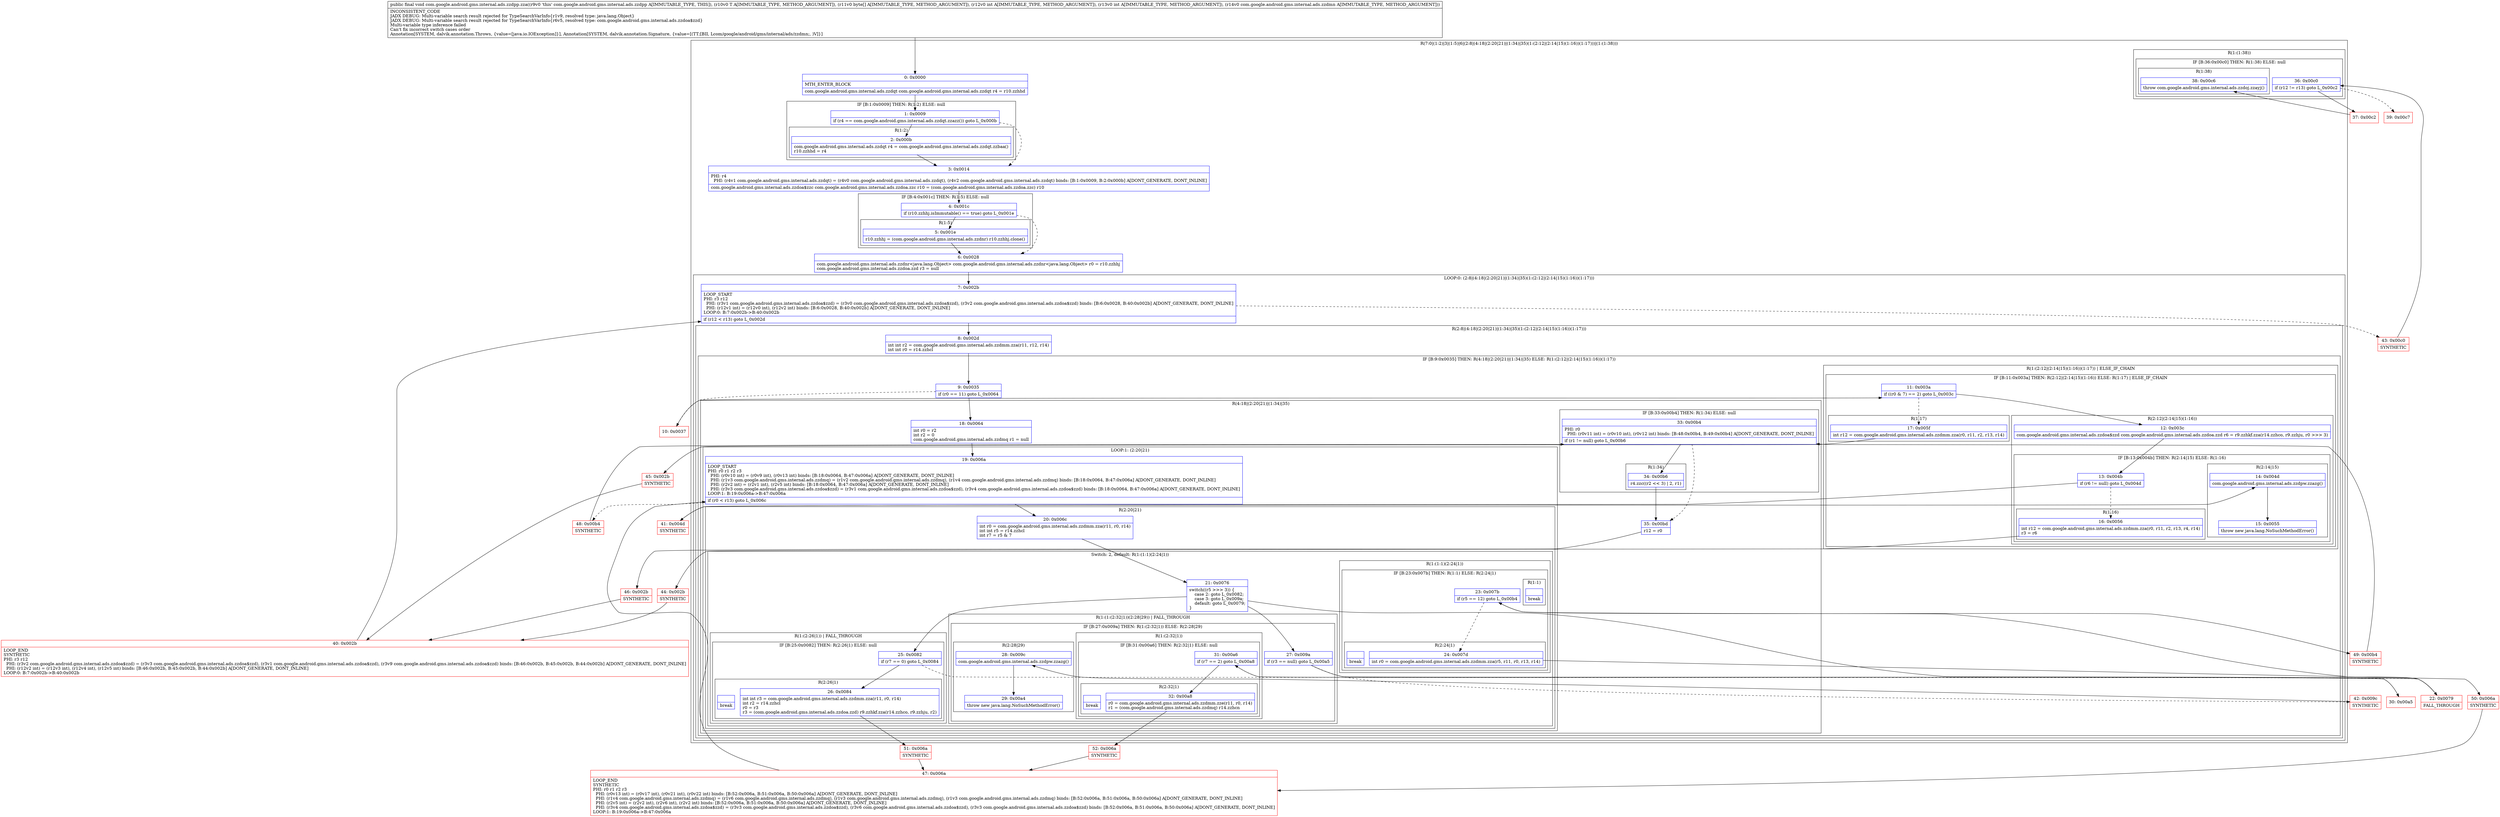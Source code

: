digraph "CFG forcom.google.android.gms.internal.ads.zzdpp.zza(Ljava\/lang\/Object;[BIILcom\/google\/android\/gms\/internal\/ads\/zzdmn;)V" {
subgraph cluster_Region_1763248525 {
label = "R(7:0|(1:2)|3|(1:5)|6|(2:8|(4:18|(2:20|21)|(1:34)|35)(1:(2:12|(2:14|15)(1:16))(1:17)))|(1:(1:38)))";
node [shape=record,color=blue];
Node_0 [shape=record,label="{0\:\ 0x0000|MTH_ENTER_BLOCK\l|com.google.android.gms.internal.ads.zzdqt com.google.android.gms.internal.ads.zzdqt r4 = r10.zzhhd\l}"];
subgraph cluster_IfRegion_1764743365 {
label = "IF [B:1:0x0009] THEN: R(1:2) ELSE: null";
node [shape=record,color=blue];
Node_1 [shape=record,label="{1\:\ 0x0009|if (r4 == com.google.android.gms.internal.ads.zzdqt.zzazz()) goto L_0x000b\l}"];
subgraph cluster_Region_1661316091 {
label = "R(1:2)";
node [shape=record,color=blue];
Node_2 [shape=record,label="{2\:\ 0x000b|com.google.android.gms.internal.ads.zzdqt r4 = com.google.android.gms.internal.ads.zzdqt.zzbaa()\lr10.zzhhd = r4\l}"];
}
}
Node_3 [shape=record,label="{3\:\ 0x0014|PHI: r4 \l  PHI: (r4v1 com.google.android.gms.internal.ads.zzdqt) = (r4v0 com.google.android.gms.internal.ads.zzdqt), (r4v2 com.google.android.gms.internal.ads.zzdqt) binds: [B:1:0x0009, B:2:0x000b] A[DONT_GENERATE, DONT_INLINE]\l|com.google.android.gms.internal.ads.zzdoa$zzc com.google.android.gms.internal.ads.zzdoa.zzc r10 = (com.google.android.gms.internal.ads.zzdoa.zzc) r10\l}"];
subgraph cluster_IfRegion_1889092360 {
label = "IF [B:4:0x001c] THEN: R(1:5) ELSE: null";
node [shape=record,color=blue];
Node_4 [shape=record,label="{4\:\ 0x001c|if (r10.zzhhj.isImmutable() == true) goto L_0x001e\l}"];
subgraph cluster_Region_1743213614 {
label = "R(1:5)";
node [shape=record,color=blue];
Node_5 [shape=record,label="{5\:\ 0x001e|r10.zzhhj = (com.google.android.gms.internal.ads.zzdnr) r10.zzhhj.clone()\l}"];
}
}
Node_6 [shape=record,label="{6\:\ 0x0028|com.google.android.gms.internal.ads.zzdnr\<java.lang.Object\> com.google.android.gms.internal.ads.zzdnr\<java.lang.Object\> r0 = r10.zzhhj\lcom.google.android.gms.internal.ads.zzdoa.zzd r3 = null\l}"];
subgraph cluster_LoopRegion_1138652921 {
label = "LOOP:0: (2:8|(4:18|(2:20|21)|(1:34)|35)(1:(2:12|(2:14|15)(1:16))(1:17)))";
node [shape=record,color=blue];
Node_7 [shape=record,label="{7\:\ 0x002b|LOOP_START\lPHI: r3 r12 \l  PHI: (r3v1 com.google.android.gms.internal.ads.zzdoa$zzd) = (r3v0 com.google.android.gms.internal.ads.zzdoa$zzd), (r3v2 com.google.android.gms.internal.ads.zzdoa$zzd) binds: [B:6:0x0028, B:40:0x002b] A[DONT_GENERATE, DONT_INLINE]\l  PHI: (r12v1 int) = (r12v0 int), (r12v2 int) binds: [B:6:0x0028, B:40:0x002b] A[DONT_GENERATE, DONT_INLINE]\lLOOP:0: B:7:0x002b\-\>B:40:0x002b\l|if (r12 \< r13) goto L_0x002d\l}"];
subgraph cluster_Region_1569760211 {
label = "R(2:8|(4:18|(2:20|21)|(1:34)|35)(1:(2:12|(2:14|15)(1:16))(1:17)))";
node [shape=record,color=blue];
Node_8 [shape=record,label="{8\:\ 0x002d|int int r2 = com.google.android.gms.internal.ads.zzdmm.zza(r11, r12, r14)\lint int r0 = r14.zzhcl\l}"];
subgraph cluster_IfRegion_1163652181 {
label = "IF [B:9:0x0035] THEN: R(4:18|(2:20|21)|(1:34)|35) ELSE: R(1:(2:12|(2:14|15)(1:16))(1:17))";
node [shape=record,color=blue];
Node_9 [shape=record,label="{9\:\ 0x0035|if (r0 == 11) goto L_0x0064\l}"];
subgraph cluster_Region_776811 {
label = "R(4:18|(2:20|21)|(1:34)|35)";
node [shape=record,color=blue];
Node_18 [shape=record,label="{18\:\ 0x0064|int r0 = r2\lint r2 = 0\lcom.google.android.gms.internal.ads.zzdmq r1 = null\l}"];
subgraph cluster_LoopRegion_1967984397 {
label = "LOOP:1: (2:20|21)";
node [shape=record,color=blue];
Node_19 [shape=record,label="{19\:\ 0x006a|LOOP_START\lPHI: r0 r1 r2 r3 \l  PHI: (r0v10 int) = (r0v9 int), (r0v13 int) binds: [B:18:0x0064, B:47:0x006a] A[DONT_GENERATE, DONT_INLINE]\l  PHI: (r1v3 com.google.android.gms.internal.ads.zzdmq) = (r1v2 com.google.android.gms.internal.ads.zzdmq), (r1v4 com.google.android.gms.internal.ads.zzdmq) binds: [B:18:0x0064, B:47:0x006a] A[DONT_GENERATE, DONT_INLINE]\l  PHI: (r2v2 int) = (r2v1 int), (r2v5 int) binds: [B:18:0x0064, B:47:0x006a] A[DONT_GENERATE, DONT_INLINE]\l  PHI: (r3v3 com.google.android.gms.internal.ads.zzdoa$zzd) = (r3v1 com.google.android.gms.internal.ads.zzdoa$zzd), (r3v4 com.google.android.gms.internal.ads.zzdoa$zzd) binds: [B:18:0x0064, B:47:0x006a] A[DONT_GENERATE, DONT_INLINE]\lLOOP:1: B:19:0x006a\-\>B:47:0x006a\l|if (r0 \< r13) goto L_0x006c\l}"];
subgraph cluster_Region_63842650 {
label = "R(2:20|21)";
node [shape=record,color=blue];
Node_20 [shape=record,label="{20\:\ 0x006c|int r0 = com.google.android.gms.internal.ads.zzdmm.zza(r11, r0, r14)\lint int r5 = r14.zzhcl\lint r7 = r5 & 7\l}"];
subgraph cluster_SwitchRegion_1954870278 {
label = "Switch: 2, default: R(1:(1:1)(2:24|1))";
node [shape=record,color=blue];
Node_21 [shape=record,label="{21\:\ 0x0076|switch((r5 \>\>\> 3)) \{\l    case 2: goto L_0x0082;\l    case 3: goto L_0x009a;\l    default: goto L_0x0079;\l\}\l}"];
subgraph cluster_Region_1528594484 {
label = "R(1:(2:26|1)) | FALL_THROUGH\l";
node [shape=record,color=blue];
subgraph cluster_IfRegion_2117814037 {
label = "IF [B:25:0x0082] THEN: R(2:26|1) ELSE: null";
node [shape=record,color=blue];
Node_25 [shape=record,label="{25\:\ 0x0082|if (r7 == 0) goto L_0x0084\l}"];
subgraph cluster_Region_840509914 {
label = "R(2:26|1)";
node [shape=record,color=blue];
Node_26 [shape=record,label="{26\:\ 0x0084|int int r3 = com.google.android.gms.internal.ads.zzdmm.zza(r11, r0, r14)\lint r2 = r14.zzhcl\lr0 = r3\lr3 = (com.google.android.gms.internal.ads.zzdoa.zzd) r9.zzhkf.zza(r14.zzhco, r9.zzhju, r2)\l}"];
Node_InsnContainer_227361420 [shape=record,label="{|break\l}"];
}
}
}
subgraph cluster_Region_64599210 {
label = "R(1:(1:(2:32|1))(2:28|29)) | FALL_THROUGH\l";
node [shape=record,color=blue];
subgraph cluster_IfRegion_1739271469 {
label = "IF [B:27:0x009a] THEN: R(1:(2:32|1)) ELSE: R(2:28|29)";
node [shape=record,color=blue];
Node_27 [shape=record,label="{27\:\ 0x009a|if (r3 == null) goto L_0x00a5\l}"];
subgraph cluster_Region_864052118 {
label = "R(1:(2:32|1))";
node [shape=record,color=blue];
subgraph cluster_IfRegion_582768529 {
label = "IF [B:31:0x00a6] THEN: R(2:32|1) ELSE: null";
node [shape=record,color=blue];
Node_31 [shape=record,label="{31\:\ 0x00a6|if (r7 == 2) goto L_0x00a8\l}"];
subgraph cluster_Region_434983986 {
label = "R(2:32|1)";
node [shape=record,color=blue];
Node_32 [shape=record,label="{32\:\ 0x00a8|r0 = com.google.android.gms.internal.ads.zzdmm.zze(r11, r0, r14)\lr1 = (com.google.android.gms.internal.ads.zzdmq) r14.zzhcn\l}"];
Node_InsnContainer_211966194 [shape=record,label="{|break\l}"];
}
}
}
subgraph cluster_Region_1801249480 {
label = "R(2:28|29)";
node [shape=record,color=blue];
Node_28 [shape=record,label="{28\:\ 0x009c|com.google.android.gms.internal.ads.zzdpw.zzazg()\l}"];
Node_29 [shape=record,label="{29\:\ 0x00a4|throw new java.lang.NoSuchMethodError()\l}"];
}
}
}
subgraph cluster_Region_636385261 {
label = "R(1:(1:1)(2:24|1))";
node [shape=record,color=blue];
subgraph cluster_IfRegion_1662195997 {
label = "IF [B:23:0x007b] THEN: R(1:1) ELSE: R(2:24|1)";
node [shape=record,color=blue];
Node_23 [shape=record,label="{23\:\ 0x007b|if (r5 == 12) goto L_0x00b4\l}"];
subgraph cluster_Region_356658197 {
label = "R(1:1)";
node [shape=record,color=blue];
Node_InsnContainer_188322695 [shape=record,label="{|break\l}"];
}
subgraph cluster_Region_1855923176 {
label = "R(2:24|1)";
node [shape=record,color=blue];
Node_24 [shape=record,label="{24\:\ 0x007d|int r0 = com.google.android.gms.internal.ads.zzdmm.zza(r5, r11, r0, r13, r14)\l}"];
Node_InsnContainer_134179466 [shape=record,label="{|break\l}"];
}
}
}
}
}
}
subgraph cluster_IfRegion_129727495 {
label = "IF [B:33:0x00b4] THEN: R(1:34) ELSE: null";
node [shape=record,color=blue];
Node_33 [shape=record,label="{33\:\ 0x00b4|PHI: r0 \l  PHI: (r0v11 int) = (r0v10 int), (r0v12 int) binds: [B:48:0x00b4, B:49:0x00b4] A[DONT_GENERATE, DONT_INLINE]\l|if (r1 != null) goto L_0x00b6\l}"];
subgraph cluster_Region_536435266 {
label = "R(1:34)";
node [shape=record,color=blue];
Node_34 [shape=record,label="{34\:\ 0x00b6|r4.zzc((r2 \<\< 3) \| 2, r1)\l}"];
}
}
Node_35 [shape=record,label="{35\:\ 0x00bd|r12 = r0\l}"];
}
subgraph cluster_Region_1366828167 {
label = "R(1:(2:12|(2:14|15)(1:16))(1:17)) | ELSE_IF_CHAIN\l";
node [shape=record,color=blue];
subgraph cluster_IfRegion_495796502 {
label = "IF [B:11:0x003a] THEN: R(2:12|(2:14|15)(1:16)) ELSE: R(1:17) | ELSE_IF_CHAIN\l";
node [shape=record,color=blue];
Node_11 [shape=record,label="{11\:\ 0x003a|if ((r0 & 7) == 2) goto L_0x003c\l}"];
subgraph cluster_Region_1124796494 {
label = "R(2:12|(2:14|15)(1:16))";
node [shape=record,color=blue];
Node_12 [shape=record,label="{12\:\ 0x003c|com.google.android.gms.internal.ads.zzdoa$zzd com.google.android.gms.internal.ads.zzdoa.zzd r6 = r9.zzhkf.zza(r14.zzhco, r9.zzhju, r0 \>\>\> 3)\l}"];
subgraph cluster_IfRegion_1909170948 {
label = "IF [B:13:0x004b] THEN: R(2:14|15) ELSE: R(1:16)";
node [shape=record,color=blue];
Node_13 [shape=record,label="{13\:\ 0x004b|if (r6 != null) goto L_0x004d\l}"];
subgraph cluster_Region_1440651321 {
label = "R(2:14|15)";
node [shape=record,color=blue];
Node_14 [shape=record,label="{14\:\ 0x004d|com.google.android.gms.internal.ads.zzdpw.zzazg()\l}"];
Node_15 [shape=record,label="{15\:\ 0x0055|throw new java.lang.NoSuchMethodError()\l}"];
}
subgraph cluster_Region_1049455953 {
label = "R(1:16)";
node [shape=record,color=blue];
Node_16 [shape=record,label="{16\:\ 0x0056|int r12 = com.google.android.gms.internal.ads.zzdmm.zza(r0, r11, r2, r13, r4, r14)\lr3 = r6\l}"];
}
}
}
subgraph cluster_Region_2074571849 {
label = "R(1:17)";
node [shape=record,color=blue];
Node_17 [shape=record,label="{17\:\ 0x005f|int r12 = com.google.android.gms.internal.ads.zzdmm.zza(r0, r11, r2, r13, r14)\l}"];
}
}
}
}
}
}
subgraph cluster_Region_305962158 {
label = "R(1:(1:38))";
node [shape=record,color=blue];
subgraph cluster_IfRegion_1852510041 {
label = "IF [B:36:0x00c0] THEN: R(1:38) ELSE: null";
node [shape=record,color=blue];
Node_36 [shape=record,label="{36\:\ 0x00c0|if (r12 != r13) goto L_0x00c2\l}"];
subgraph cluster_Region_2116506127 {
label = "R(1:38)";
node [shape=record,color=blue];
Node_38 [shape=record,label="{38\:\ 0x00c6|throw com.google.android.gms.internal.ads.zzdoj.zzayj()\l}"];
}
}
}
}
Node_10 [shape=record,color=red,label="{10\:\ 0x0037}"];
Node_22 [shape=record,color=red,label="{22\:\ 0x0079|FALL_THROUGH\l}"];
Node_30 [shape=record,color=red,label="{30\:\ 0x00a5}"];
Node_37 [shape=record,color=red,label="{37\:\ 0x00c2}"];
Node_39 [shape=record,color=red,label="{39\:\ 0x00c7}"];
Node_40 [shape=record,color=red,label="{40\:\ 0x002b|LOOP_END\lSYNTHETIC\lPHI: r3 r12 \l  PHI: (r3v2 com.google.android.gms.internal.ads.zzdoa$zzd) = (r3v3 com.google.android.gms.internal.ads.zzdoa$zzd), (r3v1 com.google.android.gms.internal.ads.zzdoa$zzd), (r3v9 com.google.android.gms.internal.ads.zzdoa$zzd) binds: [B:46:0x002b, B:45:0x002b, B:44:0x002b] A[DONT_GENERATE, DONT_INLINE]\l  PHI: (r12v2 int) = (r12v3 int), (r12v4 int), (r12v5 int) binds: [B:46:0x002b, B:45:0x002b, B:44:0x002b] A[DONT_GENERATE, DONT_INLINE]\lLOOP:0: B:7:0x002b\-\>B:40:0x002b\l}"];
Node_41 [shape=record,color=red,label="{41\:\ 0x004d|SYNTHETIC\l}"];
Node_42 [shape=record,color=red,label="{42\:\ 0x009c|SYNTHETIC\l}"];
Node_43 [shape=record,color=red,label="{43\:\ 0x00c0|SYNTHETIC\l}"];
Node_44 [shape=record,color=red,label="{44\:\ 0x002b|SYNTHETIC\l}"];
Node_45 [shape=record,color=red,label="{45\:\ 0x002b|SYNTHETIC\l}"];
Node_46 [shape=record,color=red,label="{46\:\ 0x002b|SYNTHETIC\l}"];
Node_47 [shape=record,color=red,label="{47\:\ 0x006a|LOOP_END\lSYNTHETIC\lPHI: r0 r1 r2 r3 \l  PHI: (r0v13 int) = (r0v17 int), (r0v21 int), (r0v22 int) binds: [B:52:0x006a, B:51:0x006a, B:50:0x006a] A[DONT_GENERATE, DONT_INLINE]\l  PHI: (r1v4 com.google.android.gms.internal.ads.zzdmq) = (r1v6 com.google.android.gms.internal.ads.zzdmq), (r1v3 com.google.android.gms.internal.ads.zzdmq), (r1v3 com.google.android.gms.internal.ads.zzdmq) binds: [B:52:0x006a, B:51:0x006a, B:50:0x006a] A[DONT_GENERATE, DONT_INLINE]\l  PHI: (r2v5 int) = (r2v2 int), (r2v6 int), (r2v2 int) binds: [B:52:0x006a, B:51:0x006a, B:50:0x006a] A[DONT_GENERATE, DONT_INLINE]\l  PHI: (r3v4 com.google.android.gms.internal.ads.zzdoa$zzd) = (r3v3 com.google.android.gms.internal.ads.zzdoa$zzd), (r3v6 com.google.android.gms.internal.ads.zzdoa$zzd), (r3v3 com.google.android.gms.internal.ads.zzdoa$zzd) binds: [B:52:0x006a, B:51:0x006a, B:50:0x006a] A[DONT_GENERATE, DONT_INLINE]\lLOOP:1: B:19:0x006a\-\>B:47:0x006a\l}"];
Node_48 [shape=record,color=red,label="{48\:\ 0x00b4|SYNTHETIC\l}"];
Node_49 [shape=record,color=red,label="{49\:\ 0x00b4|SYNTHETIC\l}"];
Node_50 [shape=record,color=red,label="{50\:\ 0x006a|SYNTHETIC\l}"];
Node_51 [shape=record,color=red,label="{51\:\ 0x006a|SYNTHETIC\l}"];
Node_52 [shape=record,color=red,label="{52\:\ 0x006a|SYNTHETIC\l}"];
MethodNode[shape=record,label="{public final void com.google.android.gms.internal.ads.zzdpp.zza((r9v0 'this' com.google.android.gms.internal.ads.zzdpp A[IMMUTABLE_TYPE, THIS]), (r10v0 T A[IMMUTABLE_TYPE, METHOD_ARGUMENT]), (r11v0 byte[] A[IMMUTABLE_TYPE, METHOD_ARGUMENT]), (r12v0 int A[IMMUTABLE_TYPE, METHOD_ARGUMENT]), (r13v0 int A[IMMUTABLE_TYPE, METHOD_ARGUMENT]), (r14v0 com.google.android.gms.internal.ads.zzdmn A[IMMUTABLE_TYPE, METHOD_ARGUMENT]))  | INCONSISTENT_CODE\lJADX DEBUG: Multi\-variable search result rejected for TypeSearchVarInfo\{r1v9, resolved type: java.lang.Object\}\lJADX DEBUG: Multi\-variable search result rejected for TypeSearchVarInfo\{r6v5, resolved type: com.google.android.gms.internal.ads.zzdoa$zzd\}\lMulti\-variable type inference failed\lCan't fix incorrect switch cases order\lAnnotation[SYSTEM, dalvik.annotation.Throws, \{value=[java.io.IOException]\}], Annotation[SYSTEM, dalvik.annotation.Signature, \{value=[(TT;[BII, Lcom\/google\/android\/gms\/internal\/ads\/zzdmn;, )V]\}]\l}"];
MethodNode -> Node_0;
Node_0 -> Node_1;
Node_1 -> Node_2;
Node_1 -> Node_3[style=dashed];
Node_2 -> Node_3;
Node_3 -> Node_4;
Node_4 -> Node_5;
Node_4 -> Node_6[style=dashed];
Node_5 -> Node_6;
Node_6 -> Node_7;
Node_7 -> Node_8;
Node_7 -> Node_43[style=dashed];
Node_8 -> Node_9;
Node_9 -> Node_10[style=dashed];
Node_9 -> Node_18;
Node_18 -> Node_19;
Node_19 -> Node_20;
Node_19 -> Node_48[style=dashed];
Node_20 -> Node_21;
Node_21 -> Node_22;
Node_21 -> Node_25;
Node_21 -> Node_27;
Node_25 -> Node_22[style=dashed];
Node_25 -> Node_26;
Node_26 -> Node_51;
Node_27 -> Node_30;
Node_27 -> Node_42[style=dashed];
Node_31 -> Node_22[style=dashed];
Node_31 -> Node_32;
Node_32 -> Node_52;
Node_28 -> Node_29;
Node_23 -> Node_24[style=dashed];
Node_23 -> Node_49;
Node_24 -> Node_50;
Node_33 -> Node_34;
Node_33 -> Node_35[style=dashed];
Node_34 -> Node_35;
Node_35 -> Node_46;
Node_11 -> Node_12;
Node_11 -> Node_17[style=dashed];
Node_12 -> Node_13;
Node_13 -> Node_16[style=dashed];
Node_13 -> Node_41;
Node_14 -> Node_15;
Node_16 -> Node_44;
Node_17 -> Node_45;
Node_36 -> Node_37;
Node_36 -> Node_39[style=dashed];
Node_10 -> Node_11;
Node_22 -> Node_23;
Node_30 -> Node_31;
Node_37 -> Node_38;
Node_40 -> Node_7;
Node_41 -> Node_14;
Node_42 -> Node_28;
Node_43 -> Node_36;
Node_44 -> Node_40;
Node_45 -> Node_40;
Node_46 -> Node_40;
Node_47 -> Node_19;
Node_48 -> Node_33;
Node_49 -> Node_33;
Node_50 -> Node_47;
Node_51 -> Node_47;
Node_52 -> Node_47;
}

